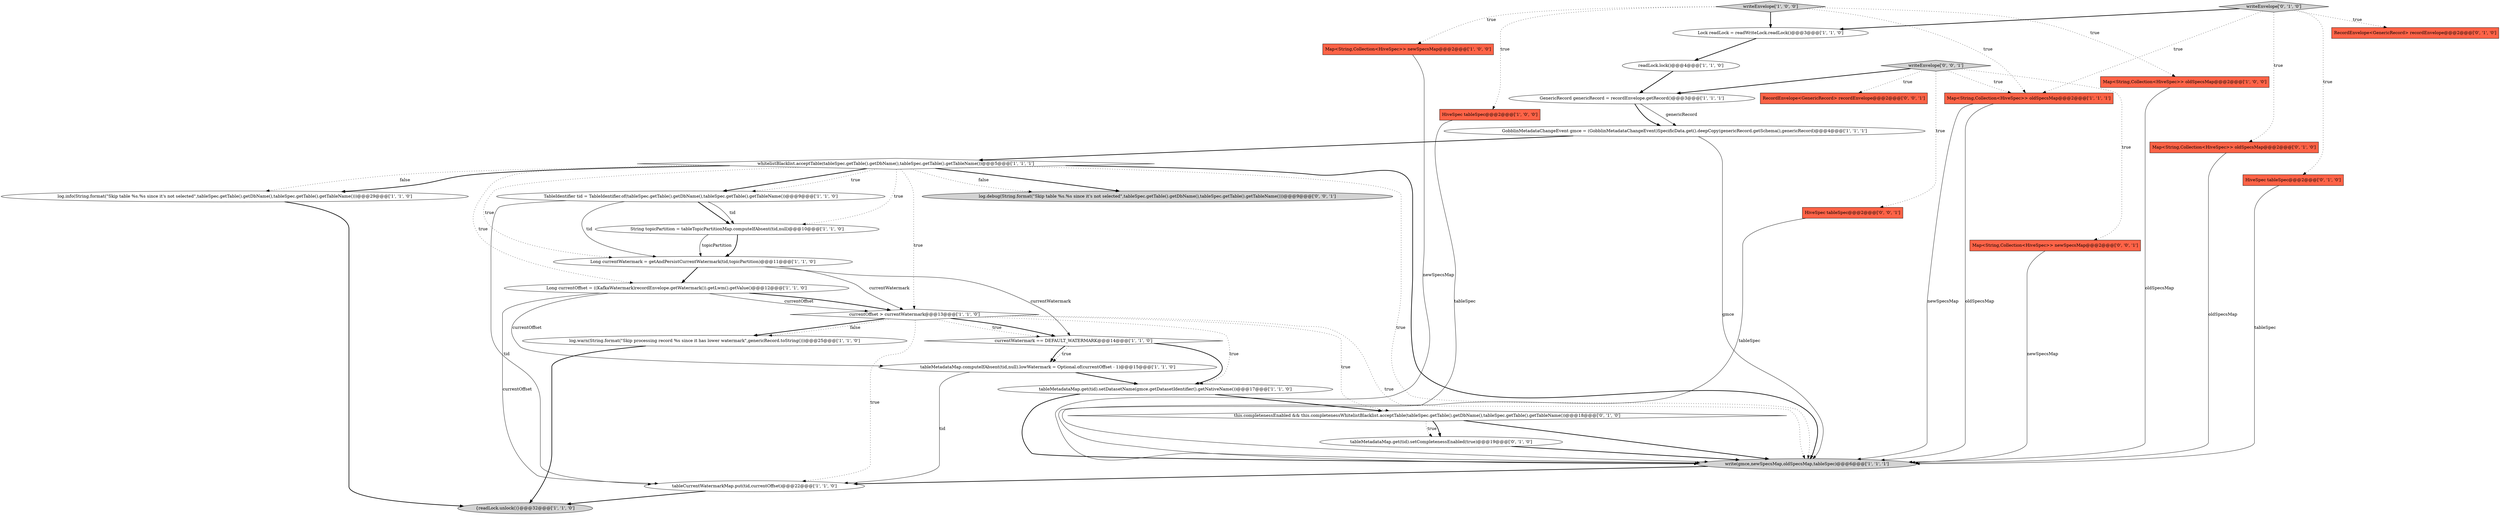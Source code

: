digraph {
29 [style = filled, label = "HiveSpec tableSpec@@@2@@@['0', '0', '1']", fillcolor = tomato, shape = box image = "AAA0AAABBB3BBB"];
27 [style = filled, label = "writeEnvelope['0', '1', '0']", fillcolor = lightgray, shape = diamond image = "AAA0AAABBB2BBB"];
12 [style = filled, label = "Map<String,Collection<HiveSpec>> newSpecsMap@@@2@@@['1', '0', '0']", fillcolor = tomato, shape = box image = "AAA0AAABBB1BBB"];
19 [style = filled, label = "writeEnvelope['1', '0', '0']", fillcolor = lightgray, shape = diamond image = "AAA0AAABBB1BBB"];
28 [style = filled, label = "this.completenessEnabled && this.completenessWhitelistBlacklist.acceptTable(tableSpec.getTable().getDbName(),tableSpec.getTable().getTableName())@@@18@@@['0', '1', '0']", fillcolor = white, shape = diamond image = "AAA1AAABBB2BBB"];
3 [style = filled, label = "TableIdentifier tid = TableIdentifier.of(tableSpec.getTable().getDbName(),tableSpec.getTable().getTableName())@@@9@@@['1', '1', '0']", fillcolor = white, shape = ellipse image = "AAA0AAABBB1BBB"];
2 [style = filled, label = "{readLock.unlock()}@@@32@@@['1', '1', '0']", fillcolor = lightgray, shape = ellipse image = "AAA0AAABBB1BBB"];
8 [style = filled, label = "String topicPartition = tableTopicPartitionMap.computeIfAbsent(tid,null)@@@10@@@['1', '1', '0']", fillcolor = white, shape = ellipse image = "AAA0AAABBB1BBB"];
14 [style = filled, label = "write(gmce,newSpecsMap,oldSpecsMap,tableSpec)@@@6@@@['1', '1', '1']", fillcolor = lightgray, shape = ellipse image = "AAA0AAABBB1BBB"];
6 [style = filled, label = "Lock readLock = readWriteLock.readLock()@@@3@@@['1', '1', '0']", fillcolor = white, shape = ellipse image = "AAA0AAABBB1BBB"];
7 [style = filled, label = "GenericRecord genericRecord = recordEnvelope.getRecord()@@@3@@@['1', '1', '1']", fillcolor = white, shape = ellipse image = "AAA0AAABBB1BBB"];
0 [style = filled, label = "log.warn(String.format(\"Skip processing record %s since it has lower watermark\",genericRecord.toString()))@@@25@@@['1', '1', '0']", fillcolor = white, shape = ellipse image = "AAA0AAABBB1BBB"];
21 [style = filled, label = "tableCurrentWatermarkMap.put(tid,currentOffset)@@@22@@@['1', '1', '0']", fillcolor = white, shape = ellipse image = "AAA0AAABBB1BBB"];
5 [style = filled, label = "tableMetadataMap.computeIfAbsent(tid,null).lowWatermark = Optional.of(currentOffset - 1)@@@15@@@['1', '1', '0']", fillcolor = white, shape = ellipse image = "AAA0AAABBB1BBB"];
18 [style = filled, label = "Long currentOffset = ((KafkaWatermark)recordEnvelope.getWatermark()).getLwm().getValue()@@@12@@@['1', '1', '0']", fillcolor = white, shape = ellipse image = "AAA0AAABBB1BBB"];
13 [style = filled, label = "readLock.lock()@@@4@@@['1', '1', '0']", fillcolor = white, shape = ellipse image = "AAA0AAABBB1BBB"];
22 [style = filled, label = "Map<String,Collection<HiveSpec>> oldSpecsMap@@@2@@@['1', '1', '1']", fillcolor = tomato, shape = box image = "AAA0AAABBB1BBB"];
32 [style = filled, label = "log.debug(String.format(\"Skip table %s.%s since it's not selected\",tableSpec.getTable().getDbName(),tableSpec.getTable().getTableName()))@@@9@@@['0', '0', '1']", fillcolor = lightgray, shape = ellipse image = "AAA0AAABBB3BBB"];
10 [style = filled, label = "currentWatermark == DEFAULT_WATERMARK@@@14@@@['1', '1', '0']", fillcolor = white, shape = diamond image = "AAA0AAABBB1BBB"];
23 [style = filled, label = "Map<String,Collection<HiveSpec>> oldSpecsMap@@@2@@@['0', '1', '0']", fillcolor = tomato, shape = box image = "AAA0AAABBB2BBB"];
17 [style = filled, label = "whitelistBlacklist.acceptTable(tableSpec.getTable().getDbName(),tableSpec.getTable().getTableName())@@@5@@@['1', '1', '1']", fillcolor = white, shape = diamond image = "AAA0AAABBB1BBB"];
4 [style = filled, label = "Long currentWatermark = getAndPersistCurrentWatermark(tid,topicPartition)@@@11@@@['1', '1', '0']", fillcolor = white, shape = ellipse image = "AAA0AAABBB1BBB"];
15 [style = filled, label = "Map<String,Collection<HiveSpec>> oldSpecsMap@@@2@@@['1', '0', '0']", fillcolor = tomato, shape = box image = "AAA0AAABBB1BBB"];
25 [style = filled, label = "HiveSpec tableSpec@@@2@@@['0', '1', '0']", fillcolor = tomato, shape = box image = "AAA0AAABBB2BBB"];
16 [style = filled, label = "currentOffset > currentWatermark@@@13@@@['1', '1', '0']", fillcolor = white, shape = diamond image = "AAA0AAABBB1BBB"];
30 [style = filled, label = "RecordEnvelope<GenericRecord> recordEnvelope@@@2@@@['0', '0', '1']", fillcolor = tomato, shape = box image = "AAA0AAABBB3BBB"];
1 [style = filled, label = "GobblinMetadataChangeEvent gmce = (GobblinMetadataChangeEvent)SpecificData.get().deepCopy(genericRecord.getSchema(),genericRecord)@@@4@@@['1', '1', '1']", fillcolor = white, shape = ellipse image = "AAA0AAABBB1BBB"];
24 [style = filled, label = "RecordEnvelope<GenericRecord> recordEnvelope@@@2@@@['0', '1', '0']", fillcolor = tomato, shape = box image = "AAA0AAABBB2BBB"];
31 [style = filled, label = "writeEnvelope['0', '0', '1']", fillcolor = lightgray, shape = diamond image = "AAA0AAABBB3BBB"];
20 [style = filled, label = "tableMetadataMap.get(tid).setDatasetName(gmce.getDatasetIdentifier().getNativeName())@@@17@@@['1', '1', '0']", fillcolor = white, shape = ellipse image = "AAA0AAABBB1BBB"];
11 [style = filled, label = "log.info(String.format(\"Skip table %s.%s since it's not selected\",tableSpec.getTable().getDbName(),tableSpec.getTable().getTableName()))@@@29@@@['1', '1', '0']", fillcolor = white, shape = ellipse image = "AAA0AAABBB1BBB"];
26 [style = filled, label = "tableMetadataMap.get(tid).setCompletenessEnabled(true)@@@19@@@['0', '1', '0']", fillcolor = white, shape = ellipse image = "AAA1AAABBB2BBB"];
33 [style = filled, label = "Map<String,Collection<HiveSpec>> newSpecsMap@@@2@@@['0', '0', '1']", fillcolor = tomato, shape = box image = "AAA0AAABBB3BBB"];
9 [style = filled, label = "HiveSpec tableSpec@@@2@@@['1', '0', '0']", fillcolor = tomato, shape = box image = "AAA0AAABBB1BBB"];
17->18 [style = dotted, label="true"];
16->28 [style = dotted, label="true"];
12->14 [style = solid, label="newSpecsMap"];
33->14 [style = solid, label="newSpecsMap"];
4->10 [style = solid, label="currentWatermark"];
16->20 [style = dotted, label="true"];
27->22 [style = dotted, label="true"];
22->14 [style = solid, label="newSpecsMap"];
18->21 [style = solid, label="currentOffset"];
7->1 [style = solid, label="genericRecord"];
9->14 [style = solid, label="tableSpec"];
13->7 [style = bold, label=""];
19->6 [style = bold, label=""];
17->16 [style = dotted, label="true"];
8->4 [style = bold, label=""];
28->26 [style = dotted, label="true"];
25->14 [style = solid, label="tableSpec"];
3->21 [style = solid, label="tid"];
18->5 [style = solid, label="currentOffset"];
17->14 [style = dotted, label="true"];
5->21 [style = solid, label="tid"];
14->21 [style = bold, label=""];
28->26 [style = bold, label=""];
31->33 [style = dotted, label="true"];
16->14 [style = dotted, label="true"];
16->0 [style = bold, label=""];
6->13 [style = bold, label=""];
17->14 [style = bold, label=""];
19->9 [style = dotted, label="true"];
17->3 [style = bold, label=""];
17->4 [style = dotted, label="true"];
26->14 [style = bold, label=""];
16->0 [style = dotted, label="false"];
16->10 [style = bold, label=""];
11->2 [style = bold, label=""];
22->14 [style = solid, label="oldSpecsMap"];
21->2 [style = bold, label=""];
17->11 [style = dotted, label="false"];
23->14 [style = solid, label="oldSpecsMap"];
18->16 [style = solid, label="currentOffset"];
17->32 [style = bold, label=""];
19->12 [style = dotted, label="true"];
16->10 [style = dotted, label="true"];
19->22 [style = dotted, label="true"];
19->15 [style = dotted, label="true"];
1->17 [style = bold, label=""];
3->8 [style = bold, label=""];
18->16 [style = bold, label=""];
5->20 [style = bold, label=""];
17->8 [style = dotted, label="true"];
20->28 [style = bold, label=""];
17->11 [style = bold, label=""];
16->21 [style = dotted, label="true"];
17->32 [style = dotted, label="false"];
31->30 [style = dotted, label="true"];
31->29 [style = dotted, label="true"];
3->4 [style = solid, label="tid"];
15->14 [style = solid, label="oldSpecsMap"];
8->4 [style = solid, label="topicPartition"];
27->6 [style = bold, label=""];
27->23 [style = dotted, label="true"];
10->5 [style = dotted, label="true"];
7->1 [style = bold, label=""];
3->8 [style = solid, label="tid"];
0->2 [style = bold, label=""];
1->14 [style = solid, label="gmce"];
27->25 [style = dotted, label="true"];
17->3 [style = dotted, label="true"];
28->14 [style = bold, label=""];
20->14 [style = bold, label=""];
31->22 [style = dotted, label="true"];
29->14 [style = solid, label="tableSpec"];
10->5 [style = bold, label=""];
31->7 [style = bold, label=""];
4->16 [style = solid, label="currentWatermark"];
4->18 [style = bold, label=""];
27->24 [style = dotted, label="true"];
10->20 [style = bold, label=""];
}
